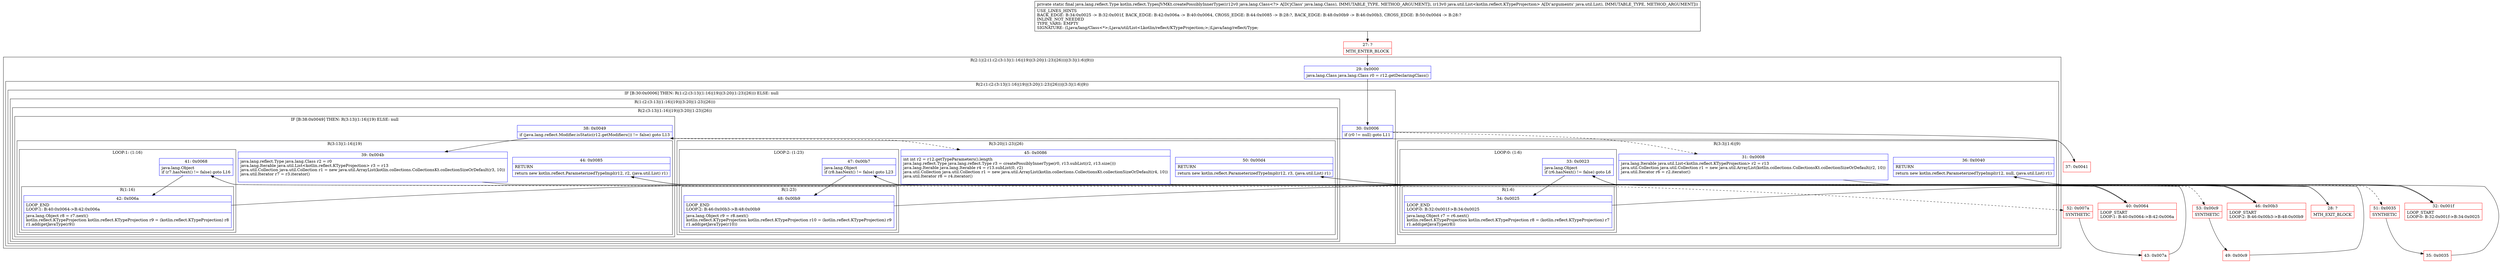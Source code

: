 digraph "CFG forkotlin.reflect.TypesJVMKt.createPossiblyInnerType(Ljava\/lang\/Class;Ljava\/util\/List;)Ljava\/lang\/reflect\/Type;" {
subgraph cluster_Region_1255784520 {
label = "R(2:1|(2:(1:(2:(3:13|(1:16)|19)|(3:20|(1:23)|26)))|(3:3|(1:6)|9)))";
node [shape=record,color=blue];
Node_29 [shape=record,label="{29\:\ 0x0000|java.lang.Class java.lang.Class r0 = r12.getDeclaringClass()\l}"];
subgraph cluster_Region_1596158680 {
label = "R(2:(1:(2:(3:13|(1:16)|19)|(3:20|(1:23)|26)))|(3:3|(1:6)|9))";
node [shape=record,color=blue];
subgraph cluster_IfRegion_18996925 {
label = "IF [B:30:0x0006] THEN: R(1:(2:(3:13|(1:16)|19)|(3:20|(1:23)|26))) ELSE: null";
node [shape=record,color=blue];
Node_30 [shape=record,label="{30\:\ 0x0006|if (r0 != null) goto L11\l}"];
subgraph cluster_Region_338176145 {
label = "R(1:(2:(3:13|(1:16)|19)|(3:20|(1:23)|26)))";
node [shape=record,color=blue];
subgraph cluster_Region_44566573 {
label = "R(2:(3:13|(1:16)|19)|(3:20|(1:23)|26))";
node [shape=record,color=blue];
subgraph cluster_IfRegion_1208997471 {
label = "IF [B:38:0x0049] THEN: R(3:13|(1:16)|19) ELSE: null";
node [shape=record,color=blue];
Node_38 [shape=record,label="{38\:\ 0x0049|if (java.lang.reflect.Modifier.isStatic(r12.getModifiers()) != false) goto L13\l}"];
subgraph cluster_Region_384373060 {
label = "R(3:13|(1:16)|19)";
node [shape=record,color=blue];
Node_39 [shape=record,label="{39\:\ 0x004b|java.lang.reflect.Type java.lang.Class r2 = r0\ljava.lang.Iterable java.util.List\<kotlin.reflect.KTypeProjection\> r3 = r13\ljava.util.Collection java.util.Collection r1 = new java.util.ArrayList(kotlin.collections.CollectionsKt.collectionSizeOrDefault(r3, 10))\ljava.util.Iterator r7 = r3.iterator()\l\l}"];
subgraph cluster_LoopRegion_218028084 {
label = "LOOP:1: (1:16)";
node [shape=record,color=blue];
Node_41 [shape=record,label="{41\:\ 0x0068|java.lang.Object \lif (r7.hasNext() != false) goto L16\l}"];
subgraph cluster_Region_2026851393 {
label = "R(1:16)";
node [shape=record,color=blue];
Node_42 [shape=record,label="{42\:\ 0x006a|LOOP_END\lLOOP:1: B:40:0x0064\-\>B:42:0x006a\l|java.lang.Object r8 = r7.next()\lkotlin.reflect.KTypeProjection kotlin.reflect.KTypeProjection r9 = (kotlin.reflect.KTypeProjection) r8\lr1.add(getJavaType(r9))\l}"];
}
}
Node_44 [shape=record,label="{44\:\ 0x0085|RETURN\l|return new kotlin.reflect.ParameterizedTypeImpl(r12, r2, (java.util.List) r1)\l}"];
}
}
subgraph cluster_Region_1942742409 {
label = "R(3:20|(1:23)|26)";
node [shape=record,color=blue];
Node_45 [shape=record,label="{45\:\ 0x0086|int int r2 = r12.getTypeParameters().length\ljava.lang.reflect.Type java.lang.reflect.Type r3 = createPossiblyInnerType(r0, r13.subList(r2, r13.size()))\ljava.lang.Iterable java.lang.Iterable r4 = r13.subList(0, r2)\ljava.util.Collection java.util.Collection r1 = new java.util.ArrayList(kotlin.collections.CollectionsKt.collectionSizeOrDefault(r4, 10))\ljava.util.Iterator r8 = r4.iterator()\l\l}"];
subgraph cluster_LoopRegion_1497830810 {
label = "LOOP:2: (1:23)";
node [shape=record,color=blue];
Node_47 [shape=record,label="{47\:\ 0x00b7|java.lang.Object \lif (r8.hasNext() != false) goto L23\l}"];
subgraph cluster_Region_2006233144 {
label = "R(1:23)";
node [shape=record,color=blue];
Node_48 [shape=record,label="{48\:\ 0x00b9|LOOP_END\lLOOP:2: B:46:0x00b3\-\>B:48:0x00b9\l|java.lang.Object r9 = r8.next()\lkotlin.reflect.KTypeProjection kotlin.reflect.KTypeProjection r10 = (kotlin.reflect.KTypeProjection) r9\lr1.add(getJavaType(r10))\l}"];
}
}
Node_50 [shape=record,label="{50\:\ 0x00d4|RETURN\l|return new kotlin.reflect.ParameterizedTypeImpl(r12, r3, (java.util.List) r1)\l}"];
}
}
}
}
subgraph cluster_Region_653398317 {
label = "R(3:3|(1:6)|9)";
node [shape=record,color=blue];
Node_31 [shape=record,label="{31\:\ 0x0008|java.lang.Iterable java.util.List\<kotlin.reflect.KTypeProjection\> r2 = r13\ljava.util.Collection java.util.Collection r1 = new java.util.ArrayList(kotlin.collections.CollectionsKt.collectionSizeOrDefault(r2, 10))\ljava.util.Iterator r6 = r2.iterator()\l\l}"];
subgraph cluster_LoopRegion_468486143 {
label = "LOOP:0: (1:6)";
node [shape=record,color=blue];
Node_33 [shape=record,label="{33\:\ 0x0023|java.lang.Object \lif (r6.hasNext() != false) goto L6\l}"];
subgraph cluster_Region_171532247 {
label = "R(1:6)";
node [shape=record,color=blue];
Node_34 [shape=record,label="{34\:\ 0x0025|LOOP_END\lLOOP:0: B:32:0x001f\-\>B:34:0x0025\l|java.lang.Object r7 = r6.next()\lkotlin.reflect.KTypeProjection kotlin.reflect.KTypeProjection r8 = (kotlin.reflect.KTypeProjection) r7\lr1.add(getJavaType(r8))\l}"];
}
}
Node_36 [shape=record,label="{36\:\ 0x0040|RETURN\l|return new kotlin.reflect.ParameterizedTypeImpl(r12, null, (java.util.List) r1)\l}"];
}
}
}
Node_27 [shape=record,color=red,label="{27\:\ ?|MTH_ENTER_BLOCK\l}"];
Node_32 [shape=record,color=red,label="{32\:\ 0x001f|LOOP_START\lLOOP:0: B:32:0x001f\-\>B:34:0x0025\l}"];
Node_51 [shape=record,color=red,label="{51\:\ 0x0035|SYNTHETIC\l}"];
Node_35 [shape=record,color=red,label="{35\:\ 0x0035}"];
Node_28 [shape=record,color=red,label="{28\:\ ?|MTH_EXIT_BLOCK\l}"];
Node_37 [shape=record,color=red,label="{37\:\ 0x0041}"];
Node_40 [shape=record,color=red,label="{40\:\ 0x0064|LOOP_START\lLOOP:1: B:40:0x0064\-\>B:42:0x006a\l}"];
Node_52 [shape=record,color=red,label="{52\:\ 0x007a|SYNTHETIC\l}"];
Node_43 [shape=record,color=red,label="{43\:\ 0x007a}"];
Node_46 [shape=record,color=red,label="{46\:\ 0x00b3|LOOP_START\lLOOP:2: B:46:0x00b3\-\>B:48:0x00b9\l}"];
Node_53 [shape=record,color=red,label="{53\:\ 0x00c9|SYNTHETIC\l}"];
Node_49 [shape=record,color=red,label="{49\:\ 0x00c9}"];
MethodNode[shape=record,label="{private static final java.lang.reflect.Type kotlin.reflect.TypesJVMKt.createPossiblyInnerType((r12v0 java.lang.Class\<?\> A[D('jClass' java.lang.Class), IMMUTABLE_TYPE, METHOD_ARGUMENT]), (r13v0 java.util.List\<kotlin.reflect.KTypeProjection\> A[D('arguments' java.util.List), IMMUTABLE_TYPE, METHOD_ARGUMENT]))  | USE_LINES_HINTS\lBACK_EDGE: B:34:0x0025 \-\> B:32:0x001f, BACK_EDGE: B:42:0x006a \-\> B:40:0x0064, CROSS_EDGE: B:44:0x0085 \-\> B:28:?, BACK_EDGE: B:48:0x00b9 \-\> B:46:0x00b3, CROSS_EDGE: B:50:0x00d4 \-\> B:28:?\lINLINE_NOT_NEEDED\lTYPE_VARS: EMPTY\lSIGNATURE: (Ljava\/lang\/Class\<*\>;Ljava\/util\/List\<Lkotlin\/reflect\/KTypeProjection;\>;)Ljava\/lang\/reflect\/Type;\l}"];
MethodNode -> Node_27;Node_29 -> Node_30;
Node_30 -> Node_31[style=dashed];
Node_30 -> Node_37;
Node_38 -> Node_39;
Node_38 -> Node_45[style=dashed];
Node_39 -> Node_40;
Node_41 -> Node_42;
Node_41 -> Node_52[style=dashed];
Node_42 -> Node_40;
Node_44 -> Node_28;
Node_45 -> Node_46;
Node_47 -> Node_48;
Node_47 -> Node_53[style=dashed];
Node_48 -> Node_46;
Node_50 -> Node_28;
Node_31 -> Node_32;
Node_33 -> Node_34;
Node_33 -> Node_51[style=dashed];
Node_34 -> Node_32;
Node_36 -> Node_28;
Node_27 -> Node_29;
Node_32 -> Node_33;
Node_51 -> Node_35;
Node_35 -> Node_36;
Node_37 -> Node_38;
Node_40 -> Node_41;
Node_52 -> Node_43;
Node_43 -> Node_44;
Node_46 -> Node_47;
Node_53 -> Node_49;
Node_49 -> Node_50;
}

